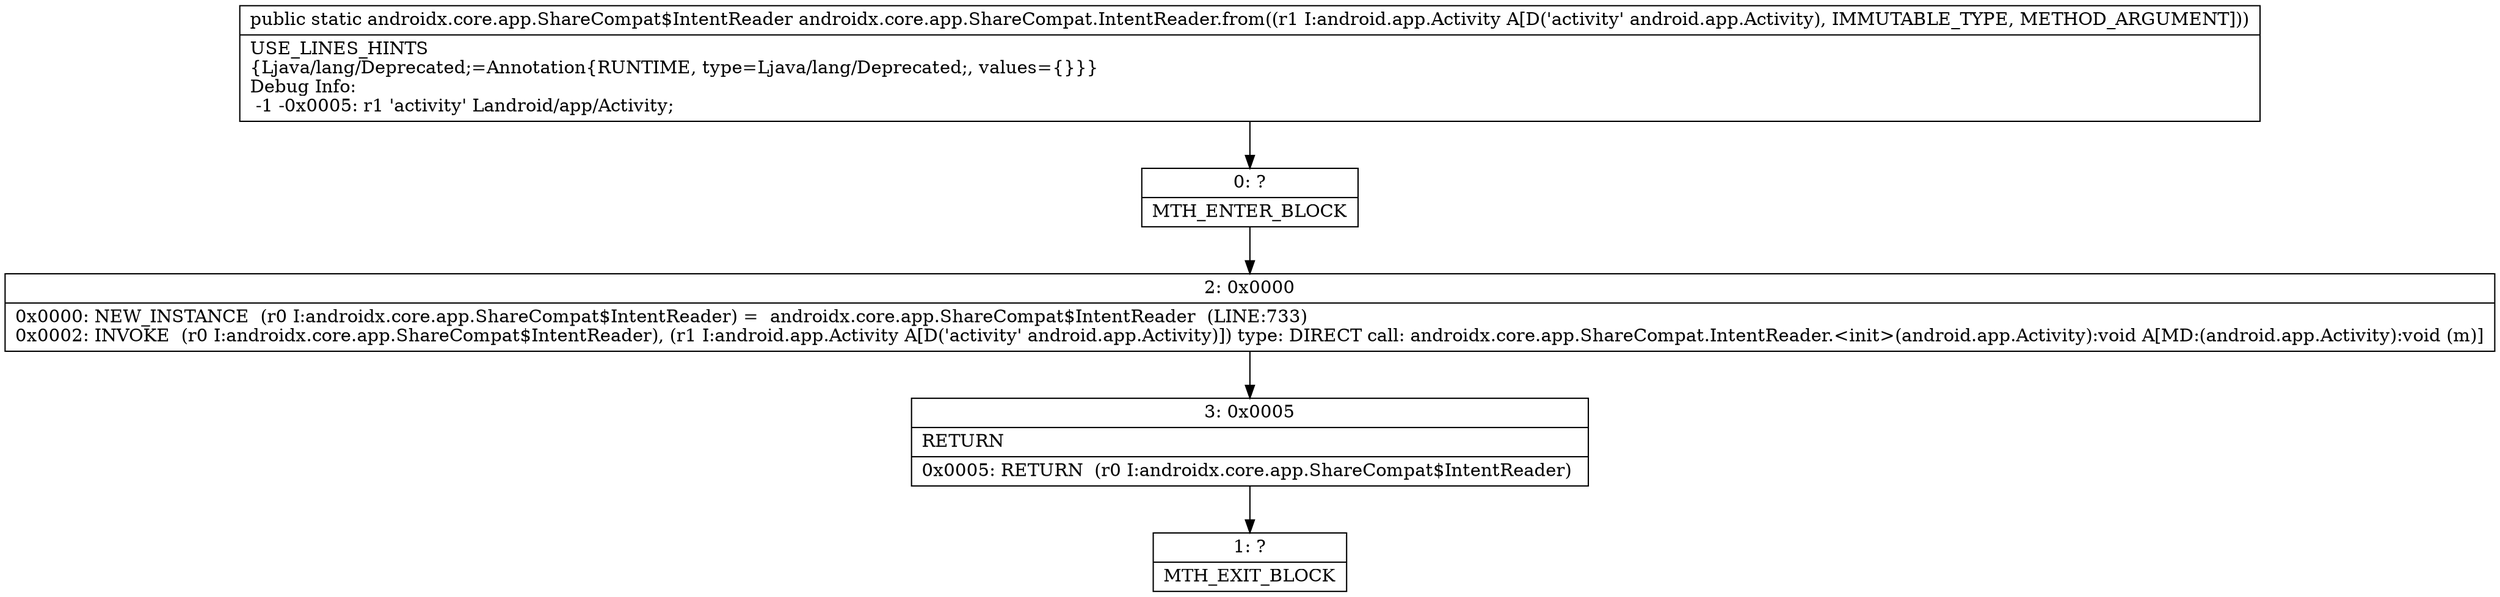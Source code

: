 digraph "CFG forandroidx.core.app.ShareCompat.IntentReader.from(Landroid\/app\/Activity;)Landroidx\/core\/app\/ShareCompat$IntentReader;" {
Node_0 [shape=record,label="{0\:\ ?|MTH_ENTER_BLOCK\l}"];
Node_2 [shape=record,label="{2\:\ 0x0000|0x0000: NEW_INSTANCE  (r0 I:androidx.core.app.ShareCompat$IntentReader) =  androidx.core.app.ShareCompat$IntentReader  (LINE:733)\l0x0002: INVOKE  (r0 I:androidx.core.app.ShareCompat$IntentReader), (r1 I:android.app.Activity A[D('activity' android.app.Activity)]) type: DIRECT call: androidx.core.app.ShareCompat.IntentReader.\<init\>(android.app.Activity):void A[MD:(android.app.Activity):void (m)]\l}"];
Node_3 [shape=record,label="{3\:\ 0x0005|RETURN\l|0x0005: RETURN  (r0 I:androidx.core.app.ShareCompat$IntentReader) \l}"];
Node_1 [shape=record,label="{1\:\ ?|MTH_EXIT_BLOCK\l}"];
MethodNode[shape=record,label="{public static androidx.core.app.ShareCompat$IntentReader androidx.core.app.ShareCompat.IntentReader.from((r1 I:android.app.Activity A[D('activity' android.app.Activity), IMMUTABLE_TYPE, METHOD_ARGUMENT]))  | USE_LINES_HINTS\l\{Ljava\/lang\/Deprecated;=Annotation\{RUNTIME, type=Ljava\/lang\/Deprecated;, values=\{\}\}\}\lDebug Info:\l  \-1 \-0x0005: r1 'activity' Landroid\/app\/Activity;\l}"];
MethodNode -> Node_0;Node_0 -> Node_2;
Node_2 -> Node_3;
Node_3 -> Node_1;
}

